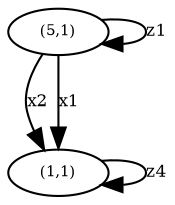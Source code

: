 digraph D3_1 {
"Hv(1,1)" [label="(1,1)",fontsize=7,width=.01,height=.01];
"Hv(1,1)" -> "Hv(1,1)" [label="z4",fontsize=8];
"Hv(5,1)" [label="(5,1)",fontsize=7,width=.01,height=.01];
"Hv(5,1)" -> "Hv(1,1)" [label="x2",fontsize=8];
"Hv(5,1)" -> "Hv(1,1)" [label="x1",fontsize=8];
"Hv(5,1)" -> "Hv(5,1)" [label="z1",fontsize=8];}
